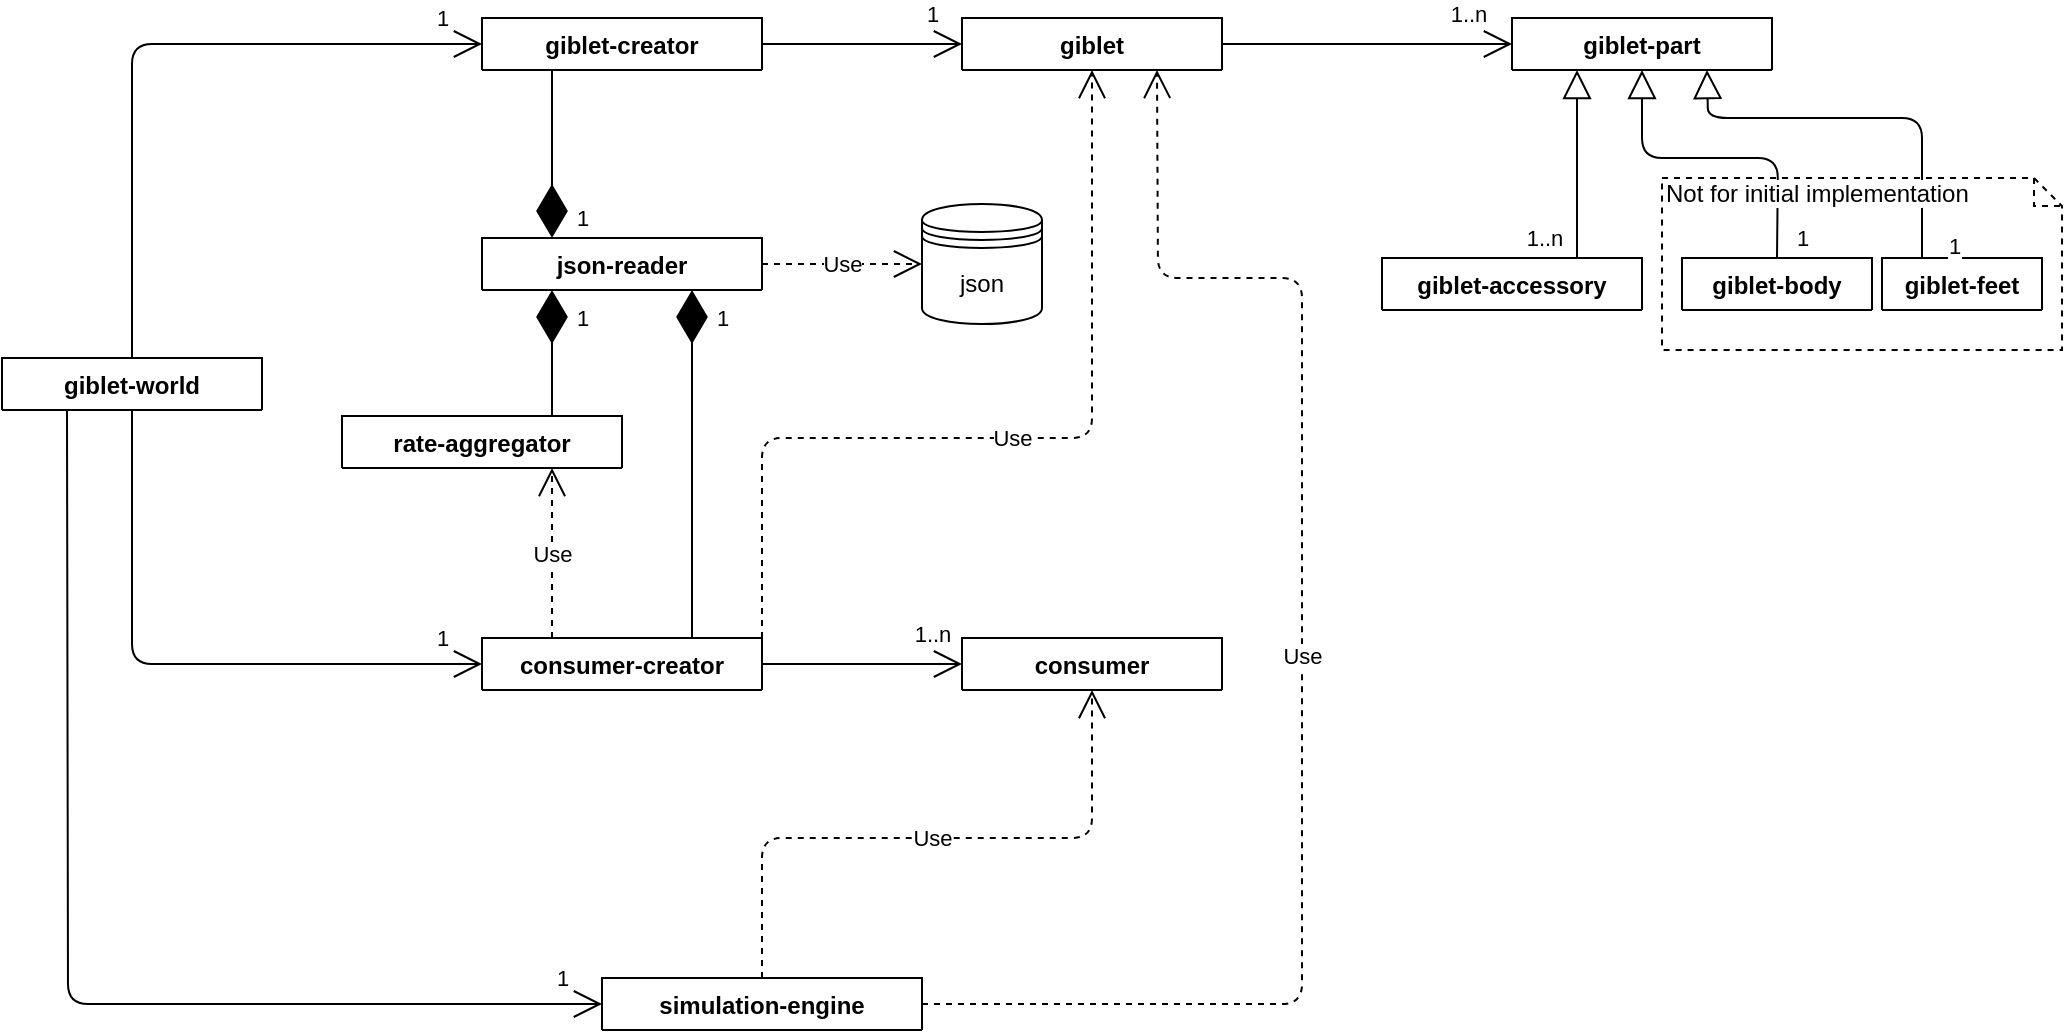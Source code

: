 <mxfile version="12.7.4" type="github"><diagram name="Page-1" id="5f0bae14-7c28-e335-631c-24af17079c00"><mxGraphModel dx="1359" dy="753" grid="1" gridSize="10" guides="1" tooltips="1" connect="1" arrows="1" fold="1" page="1" pageScale="1" pageWidth="1100" pageHeight="850" background="#ffffff" math="0" shadow="0"><root><mxCell id="0"/><mxCell id="1" parent="0"/><mxCell id="9RQaenAyJjHHx5fUB-8v-3" value="&lt;div&gt;json&lt;/div&gt;" style="shape=datastore;whiteSpace=wrap;html=1;" vertex="1" parent="1"><mxGeometry x="500" y="263" width="60" height="60" as="geometry"/></mxCell><mxCell id="9RQaenAyJjHHx5fUB-8v-34" value="giblet-creator" style="swimlane;fontStyle=1;align=center;verticalAlign=top;childLayout=stackLayout;horizontal=1;startSize=26;horizontalStack=0;resizeParent=1;resizeParentMax=0;resizeLast=0;collapsible=1;marginBottom=0;" vertex="1" collapsed="1" parent="1"><mxGeometry x="280" y="170" width="140" height="26" as="geometry"><mxRectangle x="320" y="490" width="160" height="86" as="alternateBounds"/></mxGeometry></mxCell><mxCell id="9RQaenAyJjHHx5fUB-8v-35" value="+ field: type" style="text;strokeColor=none;fillColor=none;align=left;verticalAlign=top;spacingLeft=4;spacingRight=4;overflow=hidden;rotatable=0;points=[[0,0.5],[1,0.5]];portConstraint=eastwest;" vertex="1" parent="9RQaenAyJjHHx5fUB-8v-34"><mxGeometry y="26" width="140" height="26" as="geometry"/></mxCell><mxCell id="9RQaenAyJjHHx5fUB-8v-36" value="" style="line;strokeWidth=1;fillColor=none;align=left;verticalAlign=middle;spacingTop=-1;spacingLeft=3;spacingRight=3;rotatable=0;labelPosition=right;points=[];portConstraint=eastwest;" vertex="1" parent="9RQaenAyJjHHx5fUB-8v-34"><mxGeometry y="52" width="140" height="8" as="geometry"/></mxCell><mxCell id="9RQaenAyJjHHx5fUB-8v-37" value="+ method(type): type" style="text;strokeColor=none;fillColor=none;align=left;verticalAlign=top;spacingLeft=4;spacingRight=4;overflow=hidden;rotatable=0;points=[[0,0.5],[1,0.5]];portConstraint=eastwest;" vertex="1" parent="9RQaenAyJjHHx5fUB-8v-34"><mxGeometry y="60" width="140" height="26" as="geometry"/></mxCell><mxCell id="9RQaenAyJjHHx5fUB-8v-42" value="json-reader" style="swimlane;fontStyle=1;align=center;verticalAlign=top;childLayout=stackLayout;horizontal=1;startSize=26;horizontalStack=0;resizeParent=1;resizeParentMax=0;resizeLast=0;collapsible=1;marginBottom=0;" vertex="1" collapsed="1" parent="1"><mxGeometry x="280" y="280" width="140" height="26" as="geometry"><mxRectangle x="320" y="490" width="160" height="86" as="alternateBounds"/></mxGeometry></mxCell><mxCell id="9RQaenAyJjHHx5fUB-8v-43" value="+ field: type" style="text;strokeColor=none;fillColor=none;align=left;verticalAlign=top;spacingLeft=4;spacingRight=4;overflow=hidden;rotatable=0;points=[[0,0.5],[1,0.5]];portConstraint=eastwest;" vertex="1" parent="9RQaenAyJjHHx5fUB-8v-42"><mxGeometry y="26" width="140" height="26" as="geometry"/></mxCell><mxCell id="9RQaenAyJjHHx5fUB-8v-44" value="" style="line;strokeWidth=1;fillColor=none;align=left;verticalAlign=middle;spacingTop=-1;spacingLeft=3;spacingRight=3;rotatable=0;labelPosition=right;points=[];portConstraint=eastwest;" vertex="1" parent="9RQaenAyJjHHx5fUB-8v-42"><mxGeometry y="52" width="140" height="8" as="geometry"/></mxCell><mxCell id="9RQaenAyJjHHx5fUB-8v-45" value="+ method(type): type" style="text;strokeColor=none;fillColor=none;align=left;verticalAlign=top;spacingLeft=4;spacingRight=4;overflow=hidden;rotatable=0;points=[[0,0.5],[1,0.5]];portConstraint=eastwest;" vertex="1" parent="9RQaenAyJjHHx5fUB-8v-42"><mxGeometry y="60" width="140" height="26" as="geometry"/></mxCell><mxCell id="9RQaenAyJjHHx5fUB-8v-46" value="1" style="endArrow=diamondThin;endFill=1;endSize=24;html=1;entryX=0.25;entryY=0;entryDx=0;entryDy=0;exitX=0.25;exitY=1;exitDx=0;exitDy=0;" edge="1" parent="1" source="9RQaenAyJjHHx5fUB-8v-34" target="9RQaenAyJjHHx5fUB-8v-42"><mxGeometry x="0.762" y="15" width="160" relative="1" as="geometry"><mxPoint x="430" y="180" as="sourcePoint"/><mxPoint x="700" y="480" as="targetPoint"/><mxPoint as="offset"/></mxGeometry></mxCell><mxCell id="9RQaenAyJjHHx5fUB-8v-47" value="1" style="endArrow=diamondThin;endFill=1;endSize=24;html=1;exitX=0.75;exitY=0;exitDx=0;exitDy=0;entryX=0.75;entryY=1;entryDx=0;entryDy=0;" edge="1" parent="1" source="9RQaenAyJjHHx5fUB-8v-38" target="9RQaenAyJjHHx5fUB-8v-42"><mxGeometry x="0.839" y="-15" width="160" relative="1" as="geometry"><mxPoint x="423" y="490" as="sourcePoint"/><mxPoint x="378" y="310" as="targetPoint"/><mxPoint as="offset"/></mxGeometry></mxCell><mxCell id="9RQaenAyJjHHx5fUB-8v-48" value="rate-aggregator" style="swimlane;fontStyle=1;align=center;verticalAlign=top;childLayout=stackLayout;horizontal=1;startSize=26;horizontalStack=0;resizeParent=1;resizeParentMax=0;resizeLast=0;collapsible=1;marginBottom=0;" vertex="1" collapsed="1" parent="1"><mxGeometry x="210" y="369" width="140" height="26" as="geometry"><mxRectangle x="320" y="490" width="160" height="86" as="alternateBounds"/></mxGeometry></mxCell><mxCell id="9RQaenAyJjHHx5fUB-8v-49" value="+ field: type" style="text;strokeColor=none;fillColor=none;align=left;verticalAlign=top;spacingLeft=4;spacingRight=4;overflow=hidden;rotatable=0;points=[[0,0.5],[1,0.5]];portConstraint=eastwest;" vertex="1" parent="9RQaenAyJjHHx5fUB-8v-48"><mxGeometry y="26" width="140" height="26" as="geometry"/></mxCell><mxCell id="9RQaenAyJjHHx5fUB-8v-50" value="" style="line;strokeWidth=1;fillColor=none;align=left;verticalAlign=middle;spacingTop=-1;spacingLeft=3;spacingRight=3;rotatable=0;labelPosition=right;points=[];portConstraint=eastwest;" vertex="1" parent="9RQaenAyJjHHx5fUB-8v-48"><mxGeometry y="52" width="140" height="8" as="geometry"/></mxCell><mxCell id="9RQaenAyJjHHx5fUB-8v-51" value="+ method(type): type" style="text;strokeColor=none;fillColor=none;align=left;verticalAlign=top;spacingLeft=4;spacingRight=4;overflow=hidden;rotatable=0;points=[[0,0.5],[1,0.5]];portConstraint=eastwest;" vertex="1" parent="9RQaenAyJjHHx5fUB-8v-48"><mxGeometry y="60" width="140" height="26" as="geometry"/></mxCell><mxCell id="9RQaenAyJjHHx5fUB-8v-52" value="1" style="endArrow=diamondThin;endFill=1;endSize=24;html=1;exitX=0.75;exitY=0;exitDx=0;exitDy=0;entryX=0.25;entryY=1;entryDx=0;entryDy=0;" edge="1" parent="1" source="9RQaenAyJjHHx5fUB-8v-48" target="9RQaenAyJjHHx5fUB-8v-42"><mxGeometry x="0.556" y="-15" width="160" relative="1" as="geometry"><mxPoint x="810" y="373.5" as="sourcePoint"/><mxPoint x="700" y="220" as="targetPoint"/><mxPoint as="offset"/></mxGeometry></mxCell><mxCell id="9RQaenAyJjHHx5fUB-8v-54" value="giblet" style="swimlane;fontStyle=1;align=center;verticalAlign=top;childLayout=stackLayout;horizontal=1;startSize=26;horizontalStack=0;resizeParent=1;resizeParentMax=0;resizeLast=0;collapsible=1;marginBottom=0;" vertex="1" collapsed="1" parent="1"><mxGeometry x="520" y="170" width="130" height="26" as="geometry"><mxRectangle x="320" y="490" width="160" height="86" as="alternateBounds"/></mxGeometry></mxCell><mxCell id="9RQaenAyJjHHx5fUB-8v-55" value="+ field: type" style="text;strokeColor=none;fillColor=none;align=left;verticalAlign=top;spacingLeft=4;spacingRight=4;overflow=hidden;rotatable=0;points=[[0,0.5],[1,0.5]];portConstraint=eastwest;" vertex="1" parent="9RQaenAyJjHHx5fUB-8v-54"><mxGeometry y="26" width="130" height="26" as="geometry"/></mxCell><mxCell id="9RQaenAyJjHHx5fUB-8v-56" value="" style="line;strokeWidth=1;fillColor=none;align=left;verticalAlign=middle;spacingTop=-1;spacingLeft=3;spacingRight=3;rotatable=0;labelPosition=right;points=[];portConstraint=eastwest;" vertex="1" parent="9RQaenAyJjHHx5fUB-8v-54"><mxGeometry y="52" width="130" height="8" as="geometry"/></mxCell><mxCell id="9RQaenAyJjHHx5fUB-8v-57" value="+ method(type): type" style="text;strokeColor=none;fillColor=none;align=left;verticalAlign=top;spacingLeft=4;spacingRight=4;overflow=hidden;rotatable=0;points=[[0,0.5],[1,0.5]];portConstraint=eastwest;" vertex="1" parent="9RQaenAyJjHHx5fUB-8v-54"><mxGeometry y="60" width="130" height="26" as="geometry"/></mxCell><mxCell id="9RQaenAyJjHHx5fUB-8v-58" value="consumer" style="swimlane;fontStyle=1;align=center;verticalAlign=top;childLayout=stackLayout;horizontal=1;startSize=26;horizontalStack=0;resizeParent=1;resizeParentMax=0;resizeLast=0;collapsible=1;marginBottom=0;" vertex="1" collapsed="1" parent="1"><mxGeometry x="520" y="480" width="130" height="26" as="geometry"><mxRectangle x="320" y="490" width="160" height="86" as="alternateBounds"/></mxGeometry></mxCell><mxCell id="9RQaenAyJjHHx5fUB-8v-59" value="+ field: type" style="text;strokeColor=none;fillColor=none;align=left;verticalAlign=top;spacingLeft=4;spacingRight=4;overflow=hidden;rotatable=0;points=[[0,0.5],[1,0.5]];portConstraint=eastwest;" vertex="1" parent="9RQaenAyJjHHx5fUB-8v-58"><mxGeometry y="26" width="130" height="26" as="geometry"/></mxCell><mxCell id="9RQaenAyJjHHx5fUB-8v-60" value="" style="line;strokeWidth=1;fillColor=none;align=left;verticalAlign=middle;spacingTop=-1;spacingLeft=3;spacingRight=3;rotatable=0;labelPosition=right;points=[];portConstraint=eastwest;" vertex="1" parent="9RQaenAyJjHHx5fUB-8v-58"><mxGeometry y="52" width="130" height="8" as="geometry"/></mxCell><mxCell id="9RQaenAyJjHHx5fUB-8v-61" value="+ method(type): type" style="text;strokeColor=none;fillColor=none;align=left;verticalAlign=top;spacingLeft=4;spacingRight=4;overflow=hidden;rotatable=0;points=[[0,0.5],[1,0.5]];portConstraint=eastwest;" vertex="1" parent="9RQaenAyJjHHx5fUB-8v-58"><mxGeometry y="60" width="130" height="26" as="geometry"/></mxCell><mxCell id="9RQaenAyJjHHx5fUB-8v-62" value="&lt;div&gt;1&lt;/div&gt;" style="endArrow=open;endFill=1;endSize=12;html=1;exitX=1;exitY=0.5;exitDx=0;exitDy=0;verticalAlign=middle;labelPosition=center;verticalLabelPosition=middle;align=center;entryX=0;entryY=0.5;entryDx=0;entryDy=0;" edge="1" parent="1" source="9RQaenAyJjHHx5fUB-8v-34" target="9RQaenAyJjHHx5fUB-8v-54"><mxGeometry x="0.694" y="15" width="160" relative="1" as="geometry"><mxPoint x="655" y="552.5" as="sourcePoint"/><mxPoint x="680" y="173" as="targetPoint"/><mxPoint as="offset"/></mxGeometry></mxCell><mxCell id="9RQaenAyJjHHx5fUB-8v-75" value="&lt;div&gt;1..n&lt;/div&gt;" style="endArrow=open;endFill=1;endSize=12;html=1;exitX=1;exitY=0.5;exitDx=0;exitDy=0;verticalAlign=middle;labelPosition=center;verticalLabelPosition=middle;align=center;entryX=0;entryY=0.5;entryDx=0;entryDy=0;" edge="1" parent="1" source="9RQaenAyJjHHx5fUB-8v-38" target="9RQaenAyJjHHx5fUB-8v-58"><mxGeometry x="0.694" y="15" width="160" relative="1" as="geometry"><mxPoint x="454.5" y="167.75" as="sourcePoint"/><mxPoint x="480" y="120" as="targetPoint"/><mxPoint as="offset"/></mxGeometry></mxCell><mxCell id="9RQaenAyJjHHx5fUB-8v-76" value="giblet-part" style="swimlane;fontStyle=1;align=center;verticalAlign=top;childLayout=stackLayout;horizontal=1;startSize=26;horizontalStack=0;resizeParent=1;resizeParentMax=0;resizeLast=0;collapsible=1;marginBottom=0;" vertex="1" collapsed="1" parent="1"><mxGeometry x="795" y="170" width="130" height="26" as="geometry"><mxRectangle x="320" y="490" width="160" height="86" as="alternateBounds"/></mxGeometry></mxCell><mxCell id="9RQaenAyJjHHx5fUB-8v-77" value="+ field: type" style="text;strokeColor=none;fillColor=none;align=left;verticalAlign=top;spacingLeft=4;spacingRight=4;overflow=hidden;rotatable=0;points=[[0,0.5],[1,0.5]];portConstraint=eastwest;" vertex="1" parent="9RQaenAyJjHHx5fUB-8v-76"><mxGeometry y="26" width="130" height="26" as="geometry"/></mxCell><mxCell id="9RQaenAyJjHHx5fUB-8v-78" value="" style="line;strokeWidth=1;fillColor=none;align=left;verticalAlign=middle;spacingTop=-1;spacingLeft=3;spacingRight=3;rotatable=0;labelPosition=right;points=[];portConstraint=eastwest;" vertex="1" parent="9RQaenAyJjHHx5fUB-8v-76"><mxGeometry y="52" width="130" height="8" as="geometry"/></mxCell><mxCell id="9RQaenAyJjHHx5fUB-8v-79" value="+ method(type): type" style="text;strokeColor=none;fillColor=none;align=left;verticalAlign=top;spacingLeft=4;spacingRight=4;overflow=hidden;rotatable=0;points=[[0,0.5],[1,0.5]];portConstraint=eastwest;" vertex="1" parent="9RQaenAyJjHHx5fUB-8v-76"><mxGeometry y="60" width="130" height="26" as="geometry"/></mxCell><mxCell id="9RQaenAyJjHHx5fUB-8v-80" value="&lt;div&gt;1..n&lt;/div&gt;" style="endArrow=open;endFill=1;endSize=12;html=1;entryX=0;entryY=0.5;entryDx=0;entryDy=0;verticalAlign=middle;labelPosition=center;verticalLabelPosition=middle;align=center;exitX=1;exitY=0.5;exitDx=0;exitDy=0;" edge="1" parent="1" source="9RQaenAyJjHHx5fUB-8v-54" target="9RQaenAyJjHHx5fUB-8v-76"><mxGeometry x="0.694" y="15" width="160" relative="1" as="geometry"><mxPoint x="700" y="369" as="sourcePoint"/><mxPoint x="624.5" y="722.5" as="targetPoint"/><mxPoint as="offset"/></mxGeometry></mxCell><mxCell id="9RQaenAyJjHHx5fUB-8v-82" value="giblet-accessory" style="swimlane;fontStyle=1;align=center;verticalAlign=top;childLayout=stackLayout;horizontal=1;startSize=26;horizontalStack=0;resizeParent=1;resizeParentMax=0;resizeLast=0;collapsible=1;marginBottom=0;" vertex="1" collapsed="1" parent="1"><mxGeometry x="730" y="290" width="130" height="26" as="geometry"><mxRectangle x="730" y="290" width="130" height="86" as="alternateBounds"/></mxGeometry></mxCell><mxCell id="9RQaenAyJjHHx5fUB-8v-83" value="+ field: type" style="text;strokeColor=none;fillColor=none;align=left;verticalAlign=top;spacingLeft=4;spacingRight=4;overflow=hidden;rotatable=0;points=[[0,0.5],[1,0.5]];portConstraint=eastwest;" vertex="1" parent="9RQaenAyJjHHx5fUB-8v-82"><mxGeometry y="26" width="130" height="26" as="geometry"/></mxCell><mxCell id="9RQaenAyJjHHx5fUB-8v-84" value="" style="line;strokeWidth=1;fillColor=none;align=left;verticalAlign=middle;spacingTop=-1;spacingLeft=3;spacingRight=3;rotatable=0;labelPosition=right;points=[];portConstraint=eastwest;" vertex="1" parent="9RQaenAyJjHHx5fUB-8v-82"><mxGeometry y="52" width="130" height="8" as="geometry"/></mxCell><mxCell id="9RQaenAyJjHHx5fUB-8v-85" value="+ method(type): type" style="text;strokeColor=none;fillColor=none;align=left;verticalAlign=top;spacingLeft=4;spacingRight=4;overflow=hidden;rotatable=0;points=[[0,0.5],[1,0.5]];portConstraint=eastwest;" vertex="1" parent="9RQaenAyJjHHx5fUB-8v-82"><mxGeometry y="60" width="130" height="26" as="geometry"/></mxCell><mxCell id="9RQaenAyJjHHx5fUB-8v-86" value="&lt;div&gt;1..n&lt;/div&gt;" style="endArrow=block;endFill=0;endSize=12;html=1;exitX=0.75;exitY=0;exitDx=0;exitDy=0;entryX=0.25;entryY=1;entryDx=0;entryDy=0;" edge="1" parent="1" source="9RQaenAyJjHHx5fUB-8v-82" target="9RQaenAyJjHHx5fUB-8v-76"><mxGeometry x="-0.787" y="18" width="160" relative="1" as="geometry"><mxPoint x="875" y="245" as="sourcePoint"/><mxPoint x="1035" y="245" as="targetPoint"/><mxPoint x="1" as="offset"/></mxGeometry></mxCell><mxCell id="9RQaenAyJjHHx5fUB-8v-87" value="giblet-body" style="swimlane;fontStyle=1;align=center;verticalAlign=top;childLayout=stackLayout;horizontal=1;startSize=26;horizontalStack=0;resizeParent=1;resizeParentMax=0;resizeLast=0;collapsible=1;marginBottom=0;" vertex="1" collapsed="1" parent="1"><mxGeometry x="880" y="290" width="95" height="26" as="geometry"><mxRectangle x="320" y="490" width="160" height="86" as="alternateBounds"/></mxGeometry></mxCell><mxCell id="9RQaenAyJjHHx5fUB-8v-98" value="" style="rounded=0;whiteSpace=wrap;html=1;dashed=1;fillColor=none;" vertex="1" parent="9RQaenAyJjHHx5fUB-8v-87"><mxGeometry y="26" width="95" height="60" as="geometry"/></mxCell><mxCell id="9RQaenAyJjHHx5fUB-8v-88" value="+ field: type" style="text;strokeColor=none;fillColor=none;align=left;verticalAlign=top;spacingLeft=4;spacingRight=4;overflow=hidden;rotatable=0;points=[[0,0.5],[1,0.5]];portConstraint=eastwest;" vertex="1" parent="9RQaenAyJjHHx5fUB-8v-87"><mxGeometry y="86" width="95" height="26" as="geometry"/></mxCell><mxCell id="9RQaenAyJjHHx5fUB-8v-89" value="" style="line;strokeWidth=1;fillColor=none;align=left;verticalAlign=middle;spacingTop=-1;spacingLeft=3;spacingRight=3;rotatable=0;labelPosition=right;points=[];portConstraint=eastwest;" vertex="1" parent="9RQaenAyJjHHx5fUB-8v-87"><mxGeometry y="112" width="95" height="8" as="geometry"/></mxCell><mxCell id="9RQaenAyJjHHx5fUB-8v-90" value="+ method(type): type" style="text;strokeColor=none;fillColor=none;align=left;verticalAlign=top;spacingLeft=4;spacingRight=4;overflow=hidden;rotatable=0;points=[[0,0.5],[1,0.5]];portConstraint=eastwest;" vertex="1" parent="9RQaenAyJjHHx5fUB-8v-87"><mxGeometry y="120" width="95" height="26" as="geometry"/></mxCell><mxCell id="9RQaenAyJjHHx5fUB-8v-91" value="1" style="endArrow=block;endFill=0;endSize=12;html=1;exitX=0.5;exitY=0;exitDx=0;exitDy=0;entryX=0.5;entryY=1;entryDx=0;entryDy=0;" edge="1" parent="1" source="9RQaenAyJjHHx5fUB-8v-87" target="9RQaenAyJjHHx5fUB-8v-76"><mxGeometry x="-0.875" y="-12" width="160" relative="1" as="geometry"><mxPoint x="1005" y="296" as="sourcePoint"/><mxPoint x="865" y="315" as="targetPoint"/><Array as="points"><mxPoint x="928" y="240"/><mxPoint x="860" y="240"/></Array><mxPoint as="offset"/></mxGeometry></mxCell><mxCell id="9RQaenAyJjHHx5fUB-8v-92" value="giblet-feet" style="swimlane;fontStyle=1;align=center;verticalAlign=top;childLayout=stackLayout;horizontal=1;startSize=26;horizontalStack=0;resizeParent=1;resizeParentMax=0;resizeLast=0;collapsible=1;marginBottom=0;" vertex="1" collapsed="1" parent="1"><mxGeometry x="980" y="290" width="80" height="26" as="geometry"><mxRectangle x="725" y="676.5" width="160" height="276" as="alternateBounds"/></mxGeometry></mxCell><mxCell id="9RQaenAyJjHHx5fUB-8v-97" value="" style="rounded=0;whiteSpace=wrap;html=1;" vertex="1" parent="9RQaenAyJjHHx5fUB-8v-92"><mxGeometry y="26" width="80" height="190" as="geometry"/></mxCell><mxCell id="9RQaenAyJjHHx5fUB-8v-93" value="+ field: type" style="text;strokeColor=none;fillColor=none;align=left;verticalAlign=top;spacingLeft=4;spacingRight=4;overflow=hidden;rotatable=0;points=[[0,0.5],[1,0.5]];portConstraint=eastwest;" vertex="1" parent="9RQaenAyJjHHx5fUB-8v-92"><mxGeometry y="216" width="80" height="26" as="geometry"/></mxCell><mxCell id="9RQaenAyJjHHx5fUB-8v-94" value="" style="line;strokeWidth=1;fillColor=none;align=left;verticalAlign=middle;spacingTop=-1;spacingLeft=3;spacingRight=3;rotatable=0;labelPosition=right;points=[];portConstraint=eastwest;" vertex="1" parent="9RQaenAyJjHHx5fUB-8v-92"><mxGeometry y="242" width="80" height="8" as="geometry"/></mxCell><mxCell id="9RQaenAyJjHHx5fUB-8v-95" value="+ method(type): type" style="text;strokeColor=none;fillColor=none;align=left;verticalAlign=top;spacingLeft=4;spacingRight=4;overflow=hidden;rotatable=0;points=[[0,0.5],[1,0.5]];portConstraint=eastwest;" vertex="1" parent="9RQaenAyJjHHx5fUB-8v-92"><mxGeometry y="250" width="80" height="26" as="geometry"/></mxCell><mxCell id="9RQaenAyJjHHx5fUB-8v-96" value="1" style="endArrow=block;endFill=0;endSize=12;html=1;exitX=0.25;exitY=0;exitDx=0;exitDy=0;entryX=0.75;entryY=1;entryDx=0;entryDy=0;" edge="1" parent="1" source="9RQaenAyJjHHx5fUB-8v-92" target="9RQaenAyJjHHx5fUB-8v-76"><mxGeometry x="-0.933" y="-16" width="160" relative="1" as="geometry"><mxPoint x="1095" y="219" as="sourcePoint"/><mxPoint x="1047.5" y="280" as="targetPoint"/><Array as="points"><mxPoint x="1000" y="220"/><mxPoint x="893" y="220"/></Array><mxPoint as="offset"/></mxGeometry></mxCell><mxCell id="9RQaenAyJjHHx5fUB-8v-105" value="giblet-world" style="swimlane;fontStyle=1;align=center;verticalAlign=top;childLayout=stackLayout;horizontal=1;startSize=26;horizontalStack=0;resizeParent=1;resizeParentMax=0;resizeLast=0;collapsible=1;marginBottom=0;" vertex="1" collapsed="1" parent="1"><mxGeometry x="40" y="340" width="130" height="26" as="geometry"><mxRectangle x="320" y="490" width="160" height="86" as="alternateBounds"/></mxGeometry></mxCell><mxCell id="9RQaenAyJjHHx5fUB-8v-106" value="+ field: type" style="text;strokeColor=none;fillColor=none;align=left;verticalAlign=top;spacingLeft=4;spacingRight=4;overflow=hidden;rotatable=0;points=[[0,0.5],[1,0.5]];portConstraint=eastwest;" vertex="1" parent="9RQaenAyJjHHx5fUB-8v-105"><mxGeometry y="26" width="130" height="26" as="geometry"/></mxCell><mxCell id="9RQaenAyJjHHx5fUB-8v-107" value="" style="line;strokeWidth=1;fillColor=none;align=left;verticalAlign=middle;spacingTop=-1;spacingLeft=3;spacingRight=3;rotatable=0;labelPosition=right;points=[];portConstraint=eastwest;" vertex="1" parent="9RQaenAyJjHHx5fUB-8v-105"><mxGeometry y="52" width="130" height="8" as="geometry"/></mxCell><mxCell id="9RQaenAyJjHHx5fUB-8v-108" value="+ method(type): type" style="text;strokeColor=none;fillColor=none;align=left;verticalAlign=top;spacingLeft=4;spacingRight=4;overflow=hidden;rotatable=0;points=[[0,0.5],[1,0.5]];portConstraint=eastwest;" vertex="1" parent="9RQaenAyJjHHx5fUB-8v-105"><mxGeometry y="60" width="130" height="26" as="geometry"/></mxCell><mxCell id="9RQaenAyJjHHx5fUB-8v-38" value="consumer-creator" style="swimlane;fontStyle=1;align=center;verticalAlign=top;childLayout=stackLayout;horizontal=1;startSize=26;horizontalStack=0;resizeParent=1;resizeParentMax=0;resizeLast=0;collapsible=1;marginBottom=0;" vertex="1" collapsed="1" parent="1"><mxGeometry x="280" y="480" width="140" height="26" as="geometry"><mxRectangle x="320" y="490" width="160" height="86" as="alternateBounds"/></mxGeometry></mxCell><mxCell id="9RQaenAyJjHHx5fUB-8v-39" value="+ field: type" style="text;strokeColor=none;fillColor=none;align=left;verticalAlign=top;spacingLeft=4;spacingRight=4;overflow=hidden;rotatable=0;points=[[0,0.5],[1,0.5]];portConstraint=eastwest;" vertex="1" parent="9RQaenAyJjHHx5fUB-8v-38"><mxGeometry y="26" width="140" height="26" as="geometry"/></mxCell><mxCell id="9RQaenAyJjHHx5fUB-8v-40" value="" style="line;strokeWidth=1;fillColor=none;align=left;verticalAlign=middle;spacingTop=-1;spacingLeft=3;spacingRight=3;rotatable=0;labelPosition=right;points=[];portConstraint=eastwest;" vertex="1" parent="9RQaenAyJjHHx5fUB-8v-38"><mxGeometry y="52" width="140" height="8" as="geometry"/></mxCell><mxCell id="9RQaenAyJjHHx5fUB-8v-41" value="+ method(type): type" style="text;strokeColor=none;fillColor=none;align=left;verticalAlign=top;spacingLeft=4;spacingRight=4;overflow=hidden;rotatable=0;points=[[0,0.5],[1,0.5]];portConstraint=eastwest;" vertex="1" parent="9RQaenAyJjHHx5fUB-8v-38"><mxGeometry y="60" width="140" height="26" as="geometry"/></mxCell><mxCell id="9RQaenAyJjHHx5fUB-8v-111" value="Use" style="endArrow=open;endSize=12;dashed=1;html=1;entryX=0.75;entryY=1;entryDx=0;entryDy=0;" edge="1" parent="1" target="9RQaenAyJjHHx5fUB-8v-48"><mxGeometry width="160" relative="1" as="geometry"><mxPoint x="315" y="480" as="sourcePoint"/><mxPoint x="690" y="374" as="targetPoint"/></mxGeometry></mxCell><mxCell id="9RQaenAyJjHHx5fUB-8v-112" value="Use" style="endArrow=open;endSize=12;dashed=1;html=1;exitX=1;exitY=0.5;exitDx=0;exitDy=0;entryX=0;entryY=0.5;entryDx=0;entryDy=0;" edge="1" parent="1" source="9RQaenAyJjHHx5fUB-8v-42" target="9RQaenAyJjHHx5fUB-8v-3"><mxGeometry width="160" relative="1" as="geometry"><mxPoint x="760" y="449.5" as="sourcePoint"/><mxPoint x="850" y="450" as="targetPoint"/></mxGeometry></mxCell><mxCell id="9RQaenAyJjHHx5fUB-8v-113" value="&lt;div&gt;1&lt;/div&gt;" style="endArrow=open;endFill=1;endSize=12;html=1;entryX=0;entryY=0.5;entryDx=0;entryDy=0;verticalAlign=middle;labelPosition=center;verticalLabelPosition=middle;align=center;exitX=0.5;exitY=0;exitDx=0;exitDy=0;" edge="1" parent="1" source="9RQaenAyJjHHx5fUB-8v-105" target="9RQaenAyJjHHx5fUB-8v-34"><mxGeometry x="0.879" y="13" width="160" relative="1" as="geometry"><mxPoint x="280" y="347" as="sourcePoint"/><mxPoint x="535" y="422" as="targetPoint"/><mxPoint as="offset"/><Array as="points"><mxPoint x="105" y="183"/></Array></mxGeometry></mxCell><mxCell id="9RQaenAyJjHHx5fUB-8v-114" value="&lt;div&gt;1&lt;/div&gt;" style="endArrow=open;endFill=1;endSize=12;html=1;exitX=0.5;exitY=1;exitDx=0;exitDy=0;entryX=0;entryY=0.5;entryDx=0;entryDy=0;verticalAlign=middle;labelPosition=center;verticalLabelPosition=middle;align=center;" edge="1" parent="1" source="9RQaenAyJjHHx5fUB-8v-105" target="9RQaenAyJjHHx5fUB-8v-38"><mxGeometry x="0.868" y="13" width="160" relative="1" as="geometry"><mxPoint x="545" y="353.5" as="sourcePoint"/><mxPoint x="545" y="432" as="targetPoint"/><mxPoint as="offset"/><Array as="points"><mxPoint x="105" y="493"/></Array></mxGeometry></mxCell><mxCell id="9RQaenAyJjHHx5fUB-8v-115" value="simulation-engine" style="swimlane;fontStyle=1;align=center;verticalAlign=top;childLayout=stackLayout;horizontal=1;startSize=26;horizontalStack=0;resizeParent=1;resizeParentMax=0;resizeLast=0;collapsible=1;marginBottom=0;" vertex="1" collapsed="1" parent="1"><mxGeometry x="340" y="650" width="160" height="26" as="geometry"><mxRectangle x="320" y="490" width="160" height="86" as="alternateBounds"/></mxGeometry></mxCell><mxCell id="9RQaenAyJjHHx5fUB-8v-116" value="+ field: type" style="text;strokeColor=none;fillColor=none;align=left;verticalAlign=top;spacingLeft=4;spacingRight=4;overflow=hidden;rotatable=0;points=[[0,0.5],[1,0.5]];portConstraint=eastwest;" vertex="1" parent="9RQaenAyJjHHx5fUB-8v-115"><mxGeometry y="26" width="160" height="26" as="geometry"/></mxCell><mxCell id="9RQaenAyJjHHx5fUB-8v-117" value="" style="line;strokeWidth=1;fillColor=none;align=left;verticalAlign=middle;spacingTop=-1;spacingLeft=3;spacingRight=3;rotatable=0;labelPosition=right;points=[];portConstraint=eastwest;" vertex="1" parent="9RQaenAyJjHHx5fUB-8v-115"><mxGeometry y="52" width="160" height="8" as="geometry"/></mxCell><mxCell id="9RQaenAyJjHHx5fUB-8v-118" value="+ method(type): type" style="text;strokeColor=none;fillColor=none;align=left;verticalAlign=top;spacingLeft=4;spacingRight=4;overflow=hidden;rotatable=0;points=[[0,0.5],[1,0.5]];portConstraint=eastwest;" vertex="1" parent="9RQaenAyJjHHx5fUB-8v-115"><mxGeometry y="60" width="160" height="26" as="geometry"/></mxCell><mxCell id="9RQaenAyJjHHx5fUB-8v-119" value="Use" style="endArrow=open;endSize=12;dashed=1;html=1;exitX=1;exitY=0.5;exitDx=0;exitDy=0;entryX=0.75;entryY=1;entryDx=0;entryDy=0;" edge="1" parent="1" source="9RQaenAyJjHHx5fUB-8v-115" target="9RQaenAyJjHHx5fUB-8v-54"><mxGeometry width="160" relative="1" as="geometry"><mxPoint x="330" y="552.5" as="sourcePoint"/><mxPoint x="880" y="690" as="targetPoint"/><Array as="points"><mxPoint x="690" y="663"/><mxPoint x="690" y="490"/><mxPoint x="690" y="300"/><mxPoint x="618" y="300"/></Array></mxGeometry></mxCell><mxCell id="9RQaenAyJjHHx5fUB-8v-120" value="Use" style="endArrow=open;endSize=12;dashed=1;html=1;exitX=0.5;exitY=0;exitDx=0;exitDy=0;entryX=0.5;entryY=1;entryDx=0;entryDy=0;" edge="1" parent="1" source="9RQaenAyJjHHx5fUB-8v-115" target="9RQaenAyJjHHx5fUB-8v-58"><mxGeometry width="160" relative="1" as="geometry"><mxPoint x="330" y="563" as="sourcePoint"/><mxPoint x="585" y="507.5" as="targetPoint"/><Array as="points"><mxPoint x="420" y="580"/><mxPoint x="585" y="580"/></Array></mxGeometry></mxCell><mxCell id="9RQaenAyJjHHx5fUB-8v-121" value="&lt;div&gt;1&lt;/div&gt;" style="endArrow=open;endFill=1;endSize=12;html=1;entryX=0;entryY=0.5;entryDx=0;entryDy=0;verticalAlign=middle;labelPosition=center;verticalLabelPosition=middle;align=center;exitX=0.25;exitY=1;exitDx=0;exitDy=0;" edge="1" parent="1" source="9RQaenAyJjHHx5fUB-8v-105" target="9RQaenAyJjHHx5fUB-8v-115"><mxGeometry x="0.929" y="13" width="160" relative="1" as="geometry"><mxPoint x="440" y="403.5" as="sourcePoint"/><mxPoint x="585" y="403" as="targetPoint"/><mxPoint as="offset"/><Array as="points"><mxPoint x="73" y="663"/></Array></mxGeometry></mxCell><mxCell id="9RQaenAyJjHHx5fUB-8v-122" value="Use" style="endArrow=open;endSize=12;dashed=1;html=1;exitX=1;exitY=0;exitDx=0;exitDy=0;entryX=0.5;entryY=1;entryDx=0;entryDy=0;" edge="1" parent="1" source="9RQaenAyJjHHx5fUB-8v-38" target="9RQaenAyJjHHx5fUB-8v-54"><mxGeometry width="160" relative="1" as="geometry"><mxPoint x="460" y="460" as="sourcePoint"/><mxPoint x="710" y="370" as="targetPoint"/><Array as="points"><mxPoint x="420" y="380"/><mxPoint x="585" y="380"/></Array></mxGeometry></mxCell><mxCell id="9RQaenAyJjHHx5fUB-8v-103" value="&lt;div&gt;&lt;span style=&quot;background-color: rgb(255 , 255 , 255)&quot;&gt;Not for initial implementation&lt;/span&gt;&lt;/div&gt;" style="shape=note;whiteSpace=wrap;html=1;size=14;verticalAlign=top;align=left;spacingTop=-6;dashed=1;fillColor=none;labelBackgroundColor=#ffffff;" vertex="1" parent="1"><mxGeometry x="870" y="250" width="200" height="86" as="geometry"/></mxCell></root></mxGraphModel></diagram></mxfile>